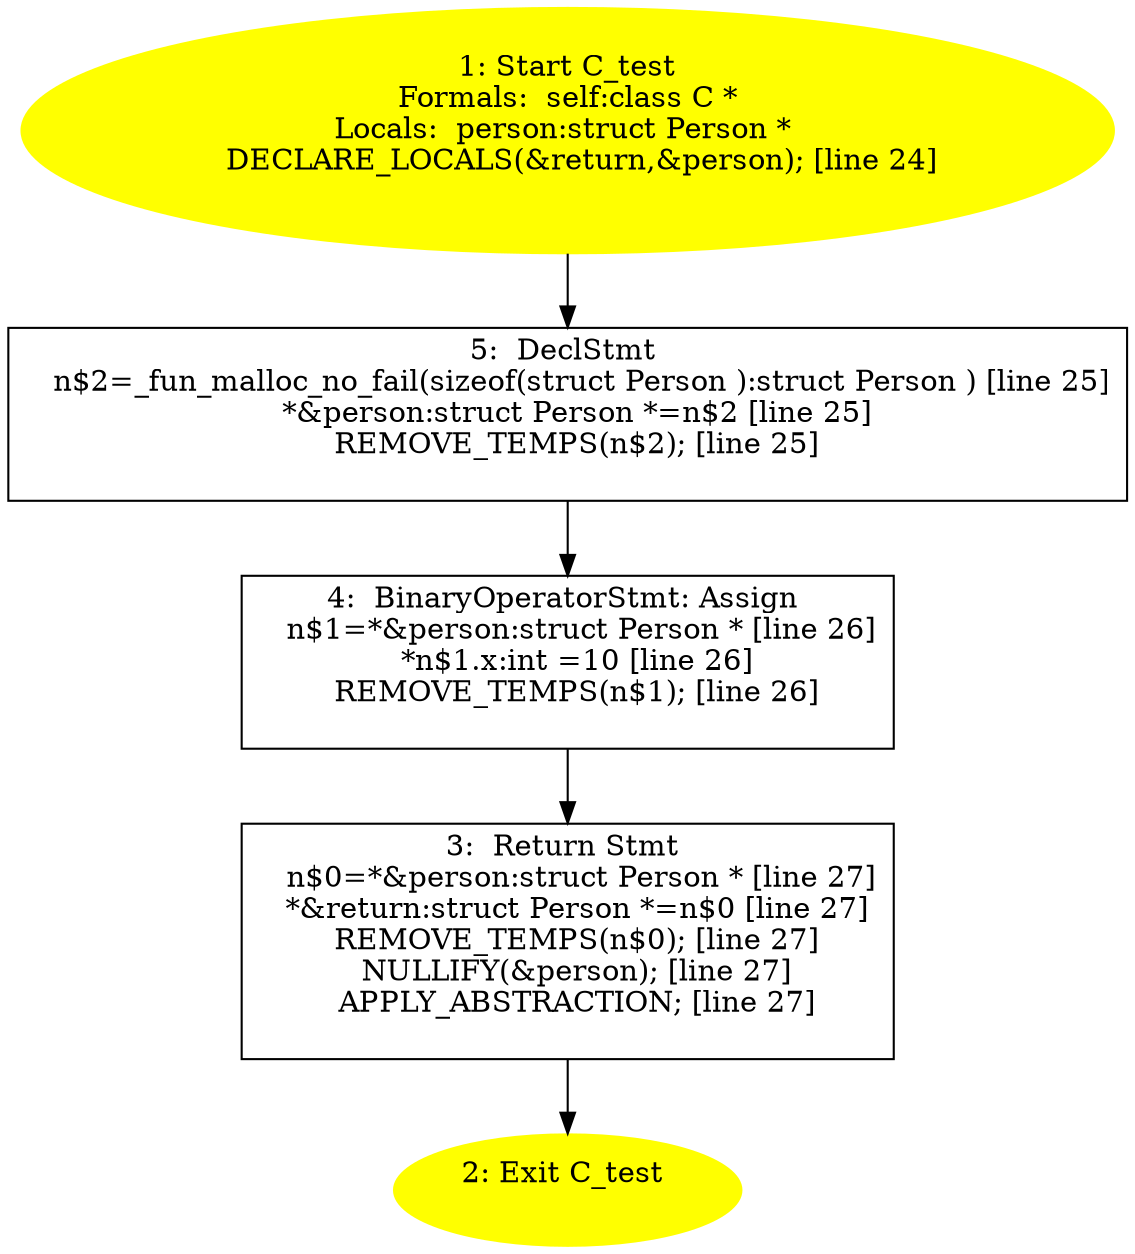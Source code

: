 /* @generated */
digraph iCFG {
5 [label="5:  DeclStmt \n   n$2=_fun_malloc_no_fail(sizeof(struct Person ):struct Person ) [line 25]\n  *&person:struct Person *=n$2 [line 25]\n  REMOVE_TEMPS(n$2); [line 25]\n " shape="box"]
	

	 5 -> 4 ;
4 [label="4:  BinaryOperatorStmt: Assign \n   n$1=*&person:struct Person * [line 26]\n  *n$1.x:int =10 [line 26]\n  REMOVE_TEMPS(n$1); [line 26]\n " shape="box"]
	

	 4 -> 3 ;
3 [label="3:  Return Stmt \n   n$0=*&person:struct Person * [line 27]\n  *&return:struct Person *=n$0 [line 27]\n  REMOVE_TEMPS(n$0); [line 27]\n  NULLIFY(&person); [line 27]\n  APPLY_ABSTRACTION; [line 27]\n " shape="box"]
	

	 3 -> 2 ;
2 [label="2: Exit C_test \n  " color=yellow style=filled]
	

1 [label="1: Start C_test\nFormals:  self:class C *\nLocals:  person:struct Person * \n   DECLARE_LOCALS(&return,&person); [line 24]\n " color=yellow style=filled]
	

	 1 -> 5 ;
}

